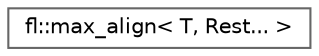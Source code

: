 digraph "Graphical Class Hierarchy"
{
 // INTERACTIVE_SVG=YES
 // LATEX_PDF_SIZE
  bgcolor="transparent";
  edge [fontname=Helvetica,fontsize=10,labelfontname=Helvetica,labelfontsize=10];
  node [fontname=Helvetica,fontsize=10,shape=box,height=0.2,width=0.4];
  rankdir="LR";
  Node0 [id="Node000000",label="fl::max_align\< T, Rest... \>",height=0.2,width=0.4,color="grey40", fillcolor="white", style="filled",URL="$dd/db3/structfl_1_1max__align_3_01_t_00_01_rest_8_8_8_01_4.html",tooltip=" "];
}
